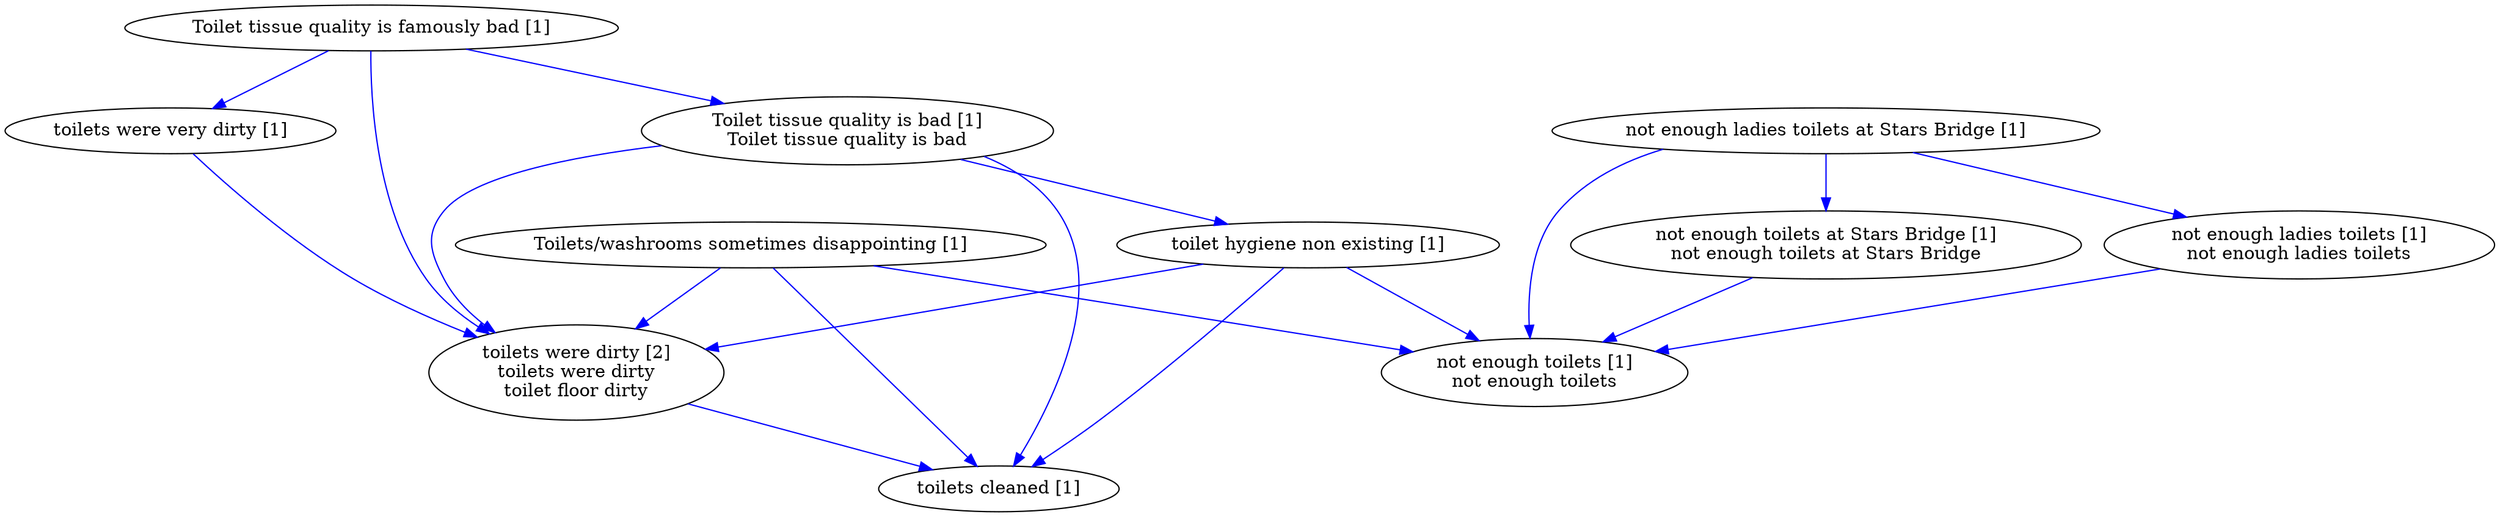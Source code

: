 digraph collapsedGraph {
"toilets were dirty [2]\ntoilets were dirty\ntoilet floor dirty""Toilet tissue quality is famously bad [1]""Toilet tissue quality is bad [1]\nToilet tissue quality is bad""Toilets/washrooms sometimes disappointing [1]""not enough ladies toilets at Stars Bridge [1]""not enough toilets at Stars Bridge [1]\nnot enough toilets at Stars Bridge""not enough toilets [1]\nnot enough toilets""not enough ladies toilets [1]\nnot enough ladies toilets""toilet hygiene non existing [1]""toilets cleaned [1]""toilets were very dirty [1]""Toilet tissue quality is famously bad [1]" -> "Toilet tissue quality is bad [1]\nToilet tissue quality is bad" [color=blue]
"not enough ladies toilets at Stars Bridge [1]" -> "not enough toilets at Stars Bridge [1]\nnot enough toilets at Stars Bridge" [color=blue]
"not enough toilets at Stars Bridge [1]\nnot enough toilets at Stars Bridge" -> "not enough toilets [1]\nnot enough toilets" [color=blue]
"not enough ladies toilets at Stars Bridge [1]" -> "not enough ladies toilets [1]\nnot enough ladies toilets" [color=blue]
"not enough ladies toilets [1]\nnot enough ladies toilets" -> "not enough toilets [1]\nnot enough toilets" [color=blue]
"not enough ladies toilets at Stars Bridge [1]" -> "not enough toilets [1]\nnot enough toilets" [color=blue]
"Toilets/washrooms sometimes disappointing [1]" -> "not enough toilets [1]\nnot enough toilets" [color=blue]
"Toilets/washrooms sometimes disappointing [1]" -> "toilets were dirty [2]\ntoilets were dirty\ntoilet floor dirty" [color=blue]
"toilet hygiene non existing [1]" -> "not enough toilets [1]\nnot enough toilets" [color=blue]
"Toilet tissue quality is bad [1]\nToilet tissue quality is bad" -> "toilet hygiene non existing [1]" [color=blue]
"Toilet tissue quality is bad [1]\nToilet tissue quality is bad" -> "toilets cleaned [1]" [color=blue]
"toilet hygiene non existing [1]" -> "toilets cleaned [1]" [color=blue]
"Toilets/washrooms sometimes disappointing [1]" -> "toilets cleaned [1]" [color=blue]
"toilets were dirty [2]\ntoilets were dirty\ntoilet floor dirty" -> "toilets cleaned [1]" [color=blue]
"toilets were very dirty [1]" -> "toilets were dirty [2]\ntoilets were dirty\ntoilet floor dirty" [color=blue]
"Toilet tissue quality is bad [1]\nToilet tissue quality is bad" -> "toilets were dirty [2]\ntoilets were dirty\ntoilet floor dirty" [color=blue]
"Toilet tissue quality is famously bad [1]" -> "toilets were very dirty [1]" [color=blue]
"toilet hygiene non existing [1]" -> "toilets were dirty [2]\ntoilets were dirty\ntoilet floor dirty" [color=blue]
"Toilet tissue quality is famously bad [1]" -> "toilets were dirty [2]\ntoilets were dirty\ntoilet floor dirty" [color=blue]
}